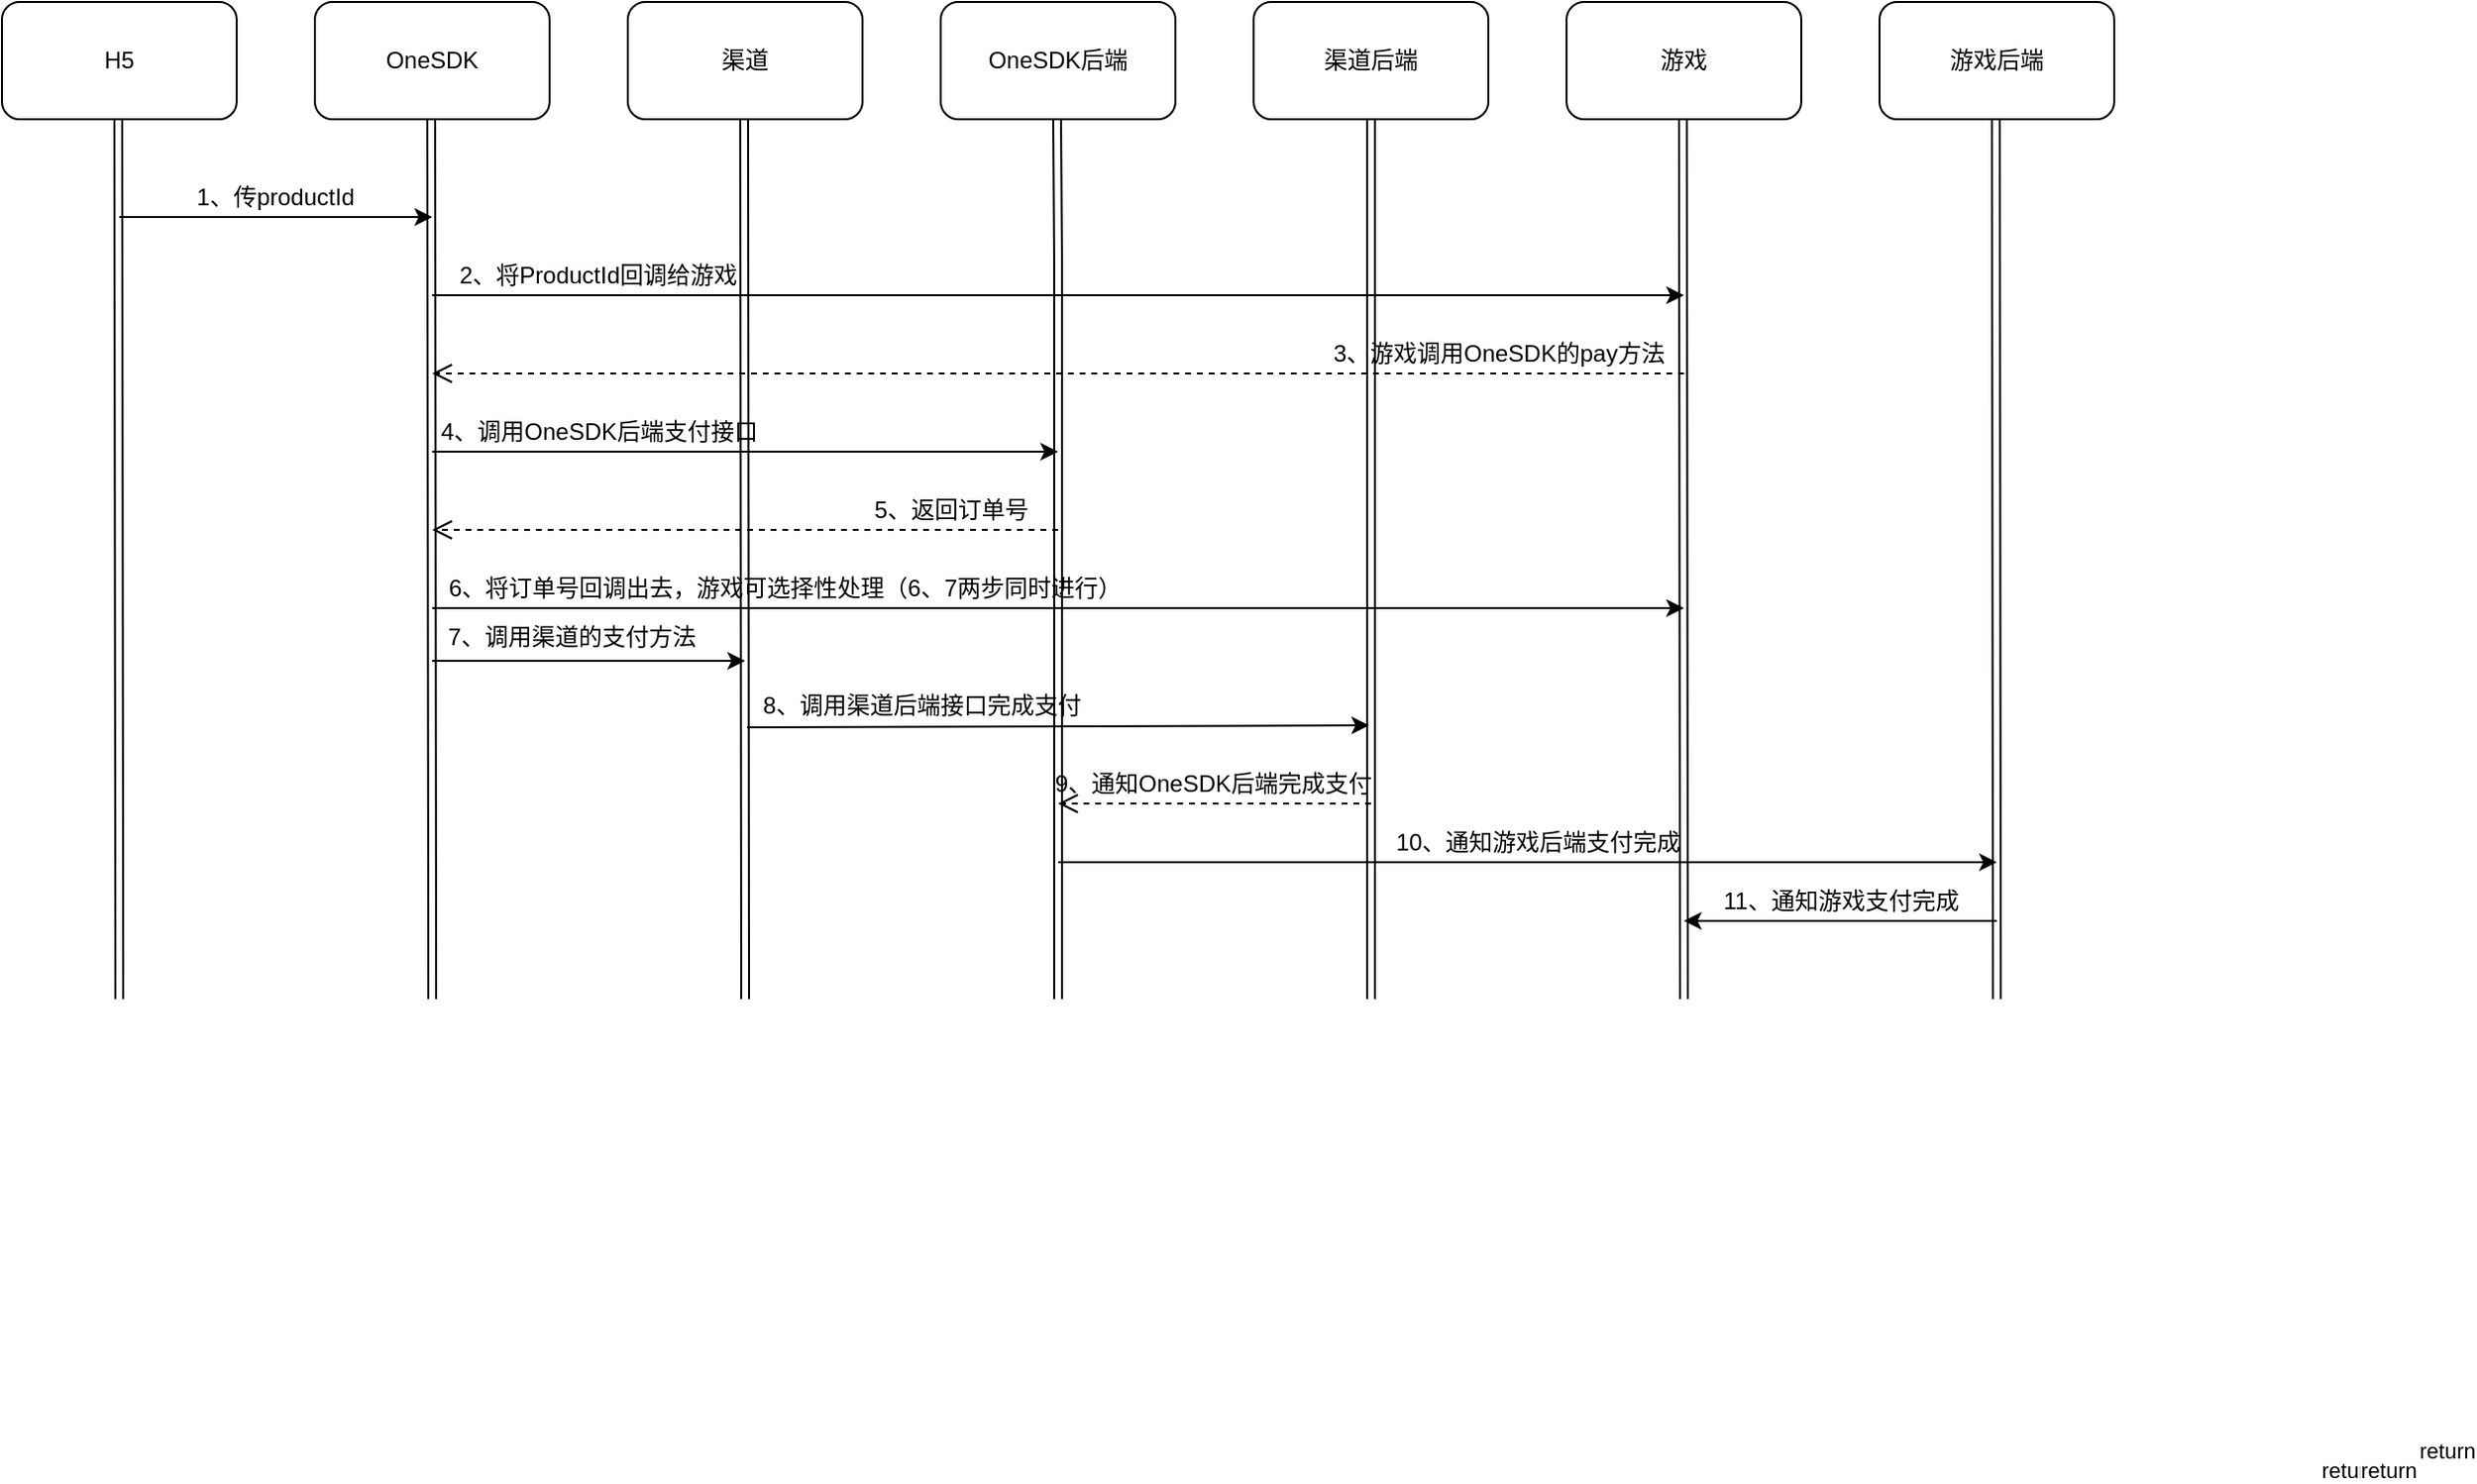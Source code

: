 <mxfile version="14.6.5" type="github">
  <diagram name="Page-1" id="13e1069c-82ec-6db2-03f1-153e76fe0fe0">
    <mxGraphModel dx="1422" dy="762" grid="1" gridSize="10" guides="1" tooltips="1" connect="1" arrows="1" fold="1" page="1" pageScale="1" pageWidth="1100" pageHeight="850" background="#ffffff" math="0" shadow="0">
      <root>
        <mxCell id="0" />
        <mxCell id="1" parent="0" />
        <mxCell id="7PfH0Qj9NsWeZIlKqpjU-1" value="H5" style="rounded=1;whiteSpace=wrap;html=1;" parent="1" vertex="1">
          <mxGeometry y="50" width="120" height="60" as="geometry" />
        </mxCell>
        <mxCell id="7PfH0Qj9NsWeZIlKqpjU-2" value="OneSDK" style="rounded=1;whiteSpace=wrap;html=1;" parent="1" vertex="1">
          <mxGeometry x="160" y="50" width="120" height="60" as="geometry" />
        </mxCell>
        <mxCell id="7PfH0Qj9NsWeZIlKqpjU-3" value="渠道" style="rounded=1;whiteSpace=wrap;html=1;" parent="1" vertex="1">
          <mxGeometry x="320" y="50" width="120" height="60" as="geometry" />
        </mxCell>
        <mxCell id="7PfH0Qj9NsWeZIlKqpjU-4" value="OneSDK后端" style="rounded=1;whiteSpace=wrap;html=1;" parent="1" vertex="1">
          <mxGeometry x="480" y="50" width="120" height="60" as="geometry" />
        </mxCell>
        <mxCell id="7PfH0Qj9NsWeZIlKqpjU-5" value="渠道后端" style="rounded=1;whiteSpace=wrap;html=1;" parent="1" vertex="1">
          <mxGeometry x="640" y="50" width="120" height="60" as="geometry" />
        </mxCell>
        <mxCell id="7PfH0Qj9NsWeZIlKqpjU-6" value="游戏" style="rounded=1;whiteSpace=wrap;html=1;" parent="1" vertex="1">
          <mxGeometry x="800" y="50" width="120" height="60" as="geometry" />
        </mxCell>
        <mxCell id="7PfH0Qj9NsWeZIlKqpjU-7" value="游戏后端" style="rounded=1;whiteSpace=wrap;html=1;" parent="1" vertex="1">
          <mxGeometry x="960" y="50" width="120" height="60" as="geometry" />
        </mxCell>
        <mxCell id="7PfH0Qj9NsWeZIlKqpjU-8" value="" style="shape=link;html=1;" parent="1" edge="1">
          <mxGeometry width="100" relative="1" as="geometry">
            <mxPoint x="60" y="560" as="sourcePoint" />
            <mxPoint x="59.5" y="110" as="targetPoint" />
          </mxGeometry>
        </mxCell>
        <mxCell id="7PfH0Qj9NsWeZIlKqpjU-9" value="" style="shape=link;html=1;" parent="1" edge="1">
          <mxGeometry width="100" relative="1" as="geometry">
            <mxPoint x="220" y="560" as="sourcePoint" />
            <mxPoint x="219.5" y="110" as="targetPoint" />
          </mxGeometry>
        </mxCell>
        <mxCell id="7PfH0Qj9NsWeZIlKqpjU-10" value="" style="shape=link;html=1;" parent="1" edge="1">
          <mxGeometry width="100" relative="1" as="geometry">
            <mxPoint x="380" y="560" as="sourcePoint" />
            <mxPoint x="379.5" y="110" as="targetPoint" />
          </mxGeometry>
        </mxCell>
        <mxCell id="7PfH0Qj9NsWeZIlKqpjU-12" value="" style="shape=link;html=1;" parent="1" edge="1">
          <mxGeometry width="100" relative="1" as="geometry">
            <mxPoint x="1020" y="560" as="sourcePoint" />
            <mxPoint x="1019.5" y="110" as="targetPoint" />
          </mxGeometry>
        </mxCell>
        <mxCell id="7PfH0Qj9NsWeZIlKqpjU-13" value="" style="shape=link;html=1;" parent="1" edge="1">
          <mxGeometry width="100" relative="1" as="geometry">
            <mxPoint x="860" y="560" as="sourcePoint" />
            <mxPoint x="859.5" y="110" as="targetPoint" />
          </mxGeometry>
        </mxCell>
        <mxCell id="7PfH0Qj9NsWeZIlKqpjU-14" value="" style="shape=link;html=1;" parent="1" edge="1">
          <mxGeometry width="100" relative="1" as="geometry">
            <mxPoint x="700" y="560" as="sourcePoint" />
            <mxPoint x="700" y="110" as="targetPoint" />
          </mxGeometry>
        </mxCell>
        <mxCell id="7PfH0Qj9NsWeZIlKqpjU-15" value="" style="shape=link;html=1;" parent="1" edge="1">
          <mxGeometry width="100" relative="1" as="geometry">
            <mxPoint x="540" y="560" as="sourcePoint" />
            <mxPoint x="539.5" y="110" as="targetPoint" />
            <Array as="points">
              <mxPoint x="540" y="180" />
            </Array>
          </mxGeometry>
        </mxCell>
        <mxCell id="7PfH0Qj9NsWeZIlKqpjU-16" value="" style="endArrow=classic;html=1;" parent="1" edge="1">
          <mxGeometry width="50" height="50" relative="1" as="geometry">
            <mxPoint x="60" y="160" as="sourcePoint" />
            <mxPoint x="220" y="160" as="targetPoint" />
          </mxGeometry>
        </mxCell>
        <mxCell id="7PfH0Qj9NsWeZIlKqpjU-17" value="1、传productId" style="text;html=1;strokeColor=none;fillColor=none;align=center;verticalAlign=middle;whiteSpace=wrap;rounded=0;" parent="1" vertex="1">
          <mxGeometry x="60" y="140" width="160" height="20" as="geometry" />
        </mxCell>
        <mxCell id="7PfH0Qj9NsWeZIlKqpjU-18" value="" style="endArrow=classic;html=1;" parent="1" edge="1">
          <mxGeometry width="50" height="50" relative="1" as="geometry">
            <mxPoint x="220" y="200" as="sourcePoint" />
            <mxPoint x="860" y="200" as="targetPoint" />
          </mxGeometry>
        </mxCell>
        <mxCell id="7PfH0Qj9NsWeZIlKqpjU-19" value="2、将ProductId回调给游戏" style="text;html=1;strokeColor=none;fillColor=none;align=center;verticalAlign=middle;whiteSpace=wrap;rounded=0;" parent="1" vertex="1">
          <mxGeometry x="230" y="180" width="150" height="20" as="geometry" />
        </mxCell>
        <mxCell id="7PfH0Qj9NsWeZIlKqpjU-20" value="return" style="html=1;verticalAlign=bottom;endArrow=open;dashed=1;endSize=8;" parent="1" edge="1">
          <mxGeometry x="-1" y="682" relative="1" as="geometry">
            <mxPoint x="860" y="240" as="sourcePoint" />
            <mxPoint x="220" y="240" as="targetPoint" />
            <mxPoint x="390" y="-122" as="offset" />
          </mxGeometry>
        </mxCell>
        <mxCell id="7PfH0Qj9NsWeZIlKqpjU-21" value="3、游戏调用OneSDK的pay方法" style="text;html=1;align=center;verticalAlign=middle;resizable=0;points=[];autosize=1;strokeColor=none;" parent="1" vertex="1">
          <mxGeometry x="675" y="220" width="180" height="20" as="geometry" />
        </mxCell>
        <mxCell id="7PfH0Qj9NsWeZIlKqpjU-24" value="" style="endArrow=classic;html=1;" parent="1" edge="1">
          <mxGeometry width="50" height="50" relative="1" as="geometry">
            <mxPoint x="220" y="280" as="sourcePoint" />
            <mxPoint x="540" y="280" as="targetPoint" />
          </mxGeometry>
        </mxCell>
        <mxCell id="7PfH0Qj9NsWeZIlKqpjU-25" value="4、调用OneSDK后端支付接口" style="text;html=1;align=center;verticalAlign=middle;resizable=0;points=[];autosize=1;strokeColor=none;" parent="1" vertex="1">
          <mxGeometry x="215" y="260" width="180" height="20" as="geometry" />
        </mxCell>
        <mxCell id="7PfH0Qj9NsWeZIlKqpjU-26" value="" style="endArrow=classic;html=1;" parent="1" edge="1">
          <mxGeometry width="50" height="50" relative="1" as="geometry">
            <mxPoint x="220" y="387" as="sourcePoint" />
            <mxPoint x="380" y="387" as="targetPoint" />
          </mxGeometry>
        </mxCell>
        <mxCell id="7PfH0Qj9NsWeZIlKqpjU-27" value="5、返回订单号" style="text;html=1;align=center;verticalAlign=middle;resizable=0;points=[];autosize=1;strokeColor=none;" parent="1" vertex="1">
          <mxGeometry x="440" y="300" width="90" height="20" as="geometry" />
        </mxCell>
        <mxCell id="7PfH0Qj9NsWeZIlKqpjU-28" value="" style="endArrow=classic;html=1;entryX=-0.013;entryY=0.95;entryDx=0;entryDy=0;entryPerimeter=0;" parent="1" edge="1">
          <mxGeometry width="50" height="50" relative="1" as="geometry">
            <mxPoint x="380.97" y="421" as="sourcePoint" />
            <mxPoint x="699.02" y="420" as="targetPoint" />
          </mxGeometry>
        </mxCell>
        <mxCell id="7PfH0Qj9NsWeZIlKqpjU-29" value="8、调用渠道后端接口完成支付" style="text;html=1;align=center;verticalAlign=middle;resizable=0;points=[];autosize=1;strokeColor=none;" parent="1" vertex="1">
          <mxGeometry x="380" y="400" width="180" height="20" as="geometry" />
        </mxCell>
        <mxCell id="7PfH0Qj9NsWeZIlKqpjU-30" value="return" style="html=1;verticalAlign=bottom;endArrow=open;dashed=1;endSize=8;" parent="1" edge="1">
          <mxGeometry x="-1" y="610" relative="1" as="geometry">
            <mxPoint x="700" y="460" as="sourcePoint" />
            <mxPoint x="540" y="460" as="targetPoint" />
            <Array as="points">
              <mxPoint x="620" y="460" />
            </Array>
            <mxPoint x="500" y="-260" as="offset" />
          </mxGeometry>
        </mxCell>
        <mxCell id="7PfH0Qj9NsWeZIlKqpjU-31" value="9、通知OneSDK后端完成支付" style="text;html=1;align=center;verticalAlign=middle;resizable=0;points=[];autosize=1;strokeColor=none;" parent="1" vertex="1">
          <mxGeometry x="529" y="440" width="180" height="20" as="geometry" />
        </mxCell>
        <mxCell id="7PfH0Qj9NsWeZIlKqpjU-34" value="" style="endArrow=classic;html=1;" parent="1" edge="1">
          <mxGeometry width="50" height="50" relative="1" as="geometry">
            <mxPoint x="540" y="490" as="sourcePoint" />
            <mxPoint x="1020" y="490" as="targetPoint" />
          </mxGeometry>
        </mxCell>
        <mxCell id="7PfH0Qj9NsWeZIlKqpjU-36" value="" style="endArrow=classic;html=1;" parent="1" edge="1">
          <mxGeometry width="50" height="50" relative="1" as="geometry">
            <mxPoint x="1020" y="520" as="sourcePoint" />
            <mxPoint x="860" y="520" as="targetPoint" />
          </mxGeometry>
        </mxCell>
        <mxCell id="cMn84G3jMpRz9DSOVn_5-3" value="return" style="html=1;verticalAlign=bottom;endArrow=open;dashed=1;endSize=8;" edge="1" parent="1">
          <mxGeometry x="-1" y="838" relative="1" as="geometry">
            <mxPoint x="540" y="320" as="sourcePoint" />
            <mxPoint x="220" y="320" as="targetPoint" />
            <mxPoint x="680" y="-348" as="offset" />
          </mxGeometry>
        </mxCell>
        <mxCell id="cMn84G3jMpRz9DSOVn_5-4" value="7、调用渠道的支付方法" style="text;html=1;align=center;verticalAlign=middle;resizable=0;points=[];autosize=1;strokeColor=none;" vertex="1" parent="1">
          <mxGeometry x="221" y="365" width="140" height="20" as="geometry" />
        </mxCell>
        <mxCell id="cMn84G3jMpRz9DSOVn_5-6" value="10、通知游戏后端支付完成" style="text;html=1;align=center;verticalAlign=middle;resizable=0;points=[];autosize=1;strokeColor=none;" vertex="1" parent="1">
          <mxGeometry x="705" y="470" width="160" height="20" as="geometry" />
        </mxCell>
        <mxCell id="cMn84G3jMpRz9DSOVn_5-7" value="11、通知游戏支付完成" style="text;html=1;align=center;verticalAlign=middle;resizable=0;points=[];autosize=1;strokeColor=none;" vertex="1" parent="1">
          <mxGeometry x="870" y="500" width="140" height="20" as="geometry" />
        </mxCell>
        <mxCell id="cMn84G3jMpRz9DSOVn_5-8" value="" style="endArrow=classic;html=1;" edge="1" parent="1">
          <mxGeometry width="50" height="50" relative="1" as="geometry">
            <mxPoint x="220" y="360" as="sourcePoint" />
            <mxPoint x="860" y="360" as="targetPoint" />
          </mxGeometry>
        </mxCell>
        <mxCell id="cMn84G3jMpRz9DSOVn_5-9" value="6、将订单号回调出去，游戏可选择性处理（6、7两步同时进行）" style="text;html=1;align=center;verticalAlign=middle;resizable=0;points=[];autosize=1;strokeColor=none;" vertex="1" parent="1">
          <mxGeometry x="220" y="340" width="360" height="20" as="geometry" />
        </mxCell>
      </root>
    </mxGraphModel>
  </diagram>
</mxfile>
